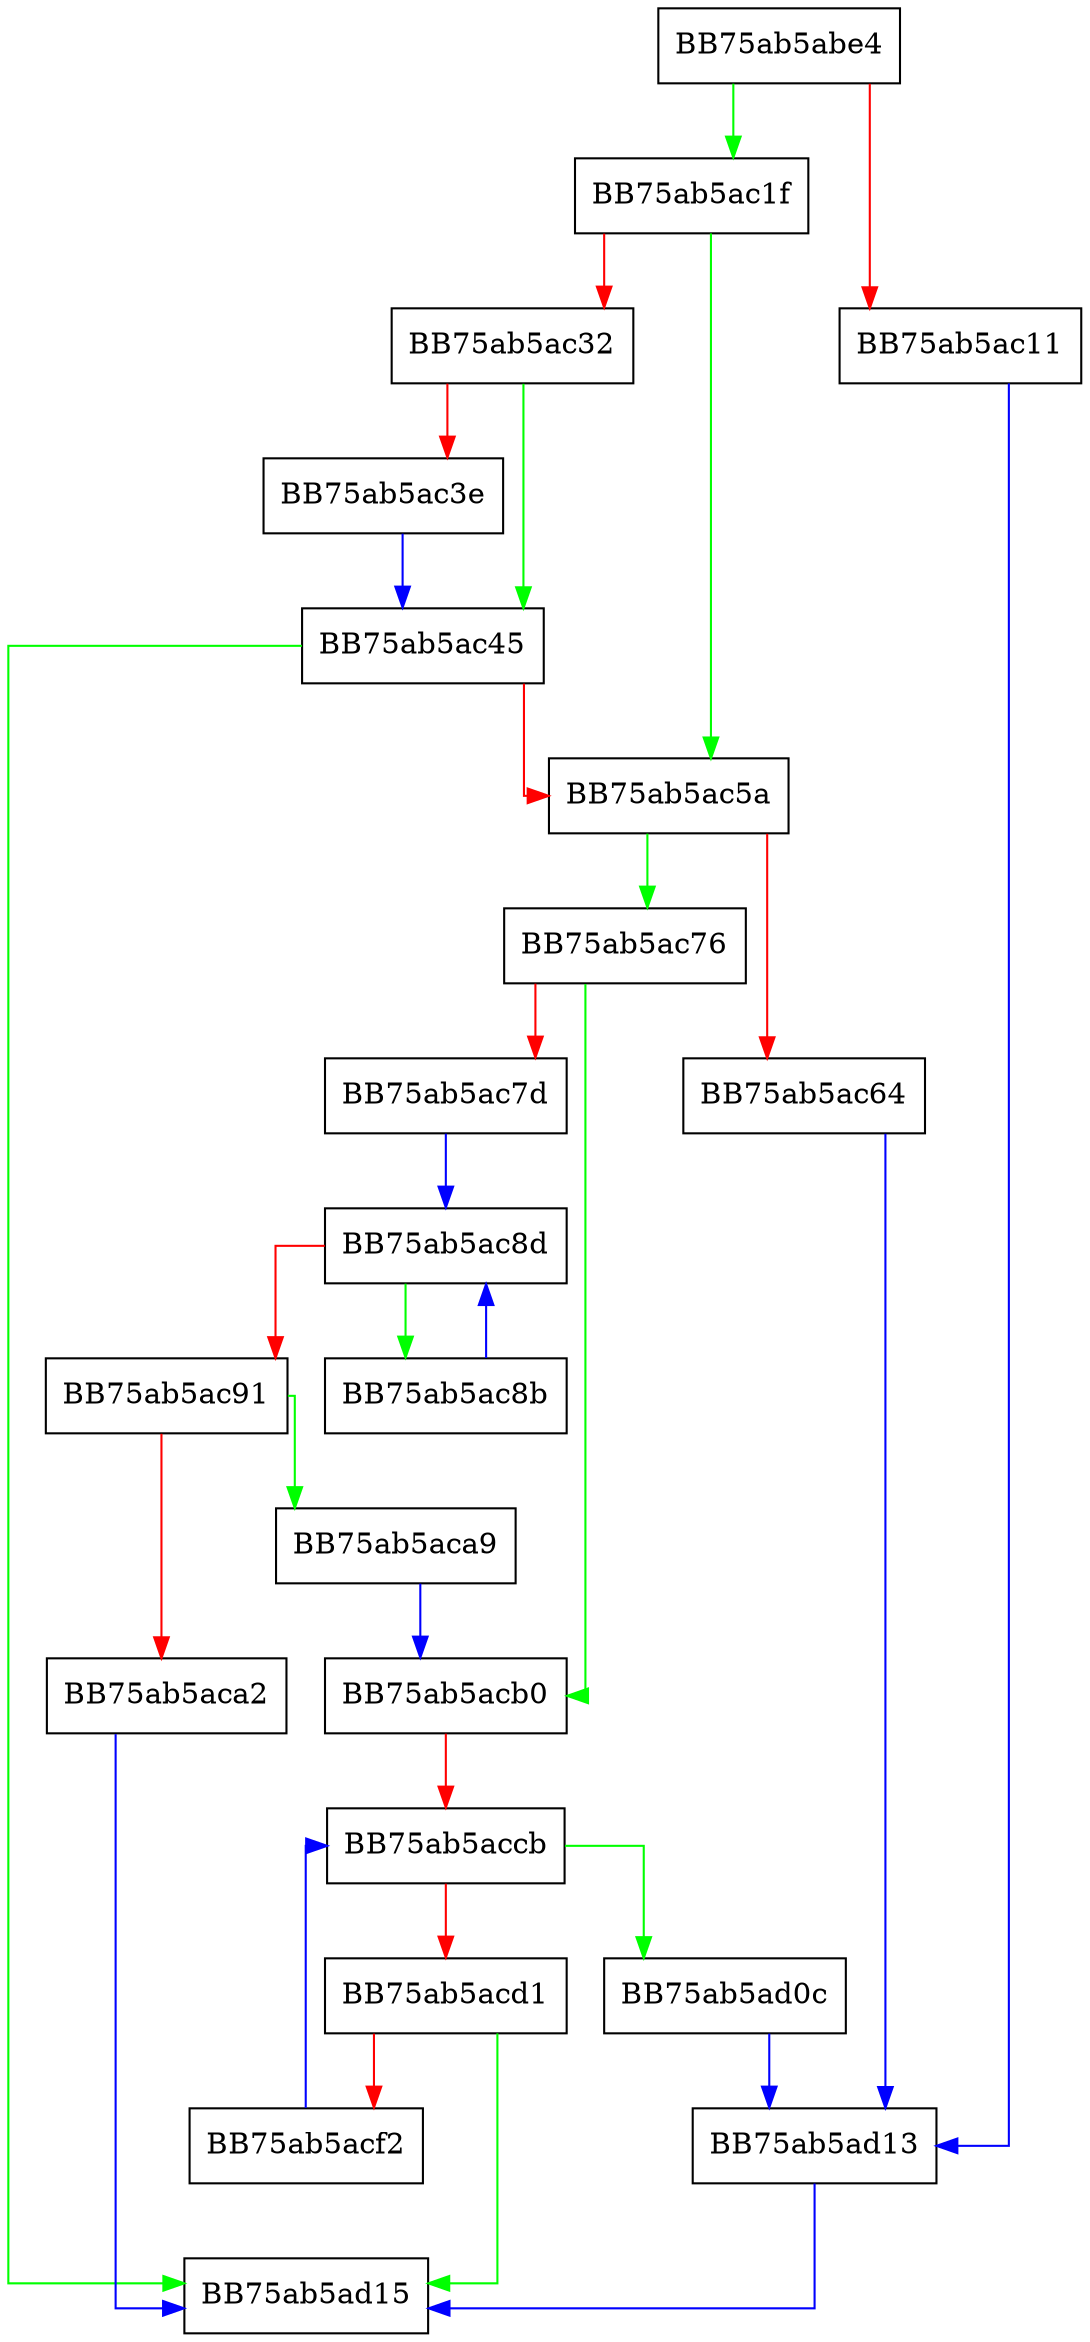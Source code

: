 digraph vdbePmaReadBlob {
  node [shape="box"];
  graph [splines=ortho];
  BB75ab5abe4 -> BB75ab5ac1f [color="green"];
  BB75ab5abe4 -> BB75ab5ac11 [color="red"];
  BB75ab5ac11 -> BB75ab5ad13 [color="blue"];
  BB75ab5ac1f -> BB75ab5ac5a [color="green"];
  BB75ab5ac1f -> BB75ab5ac32 [color="red"];
  BB75ab5ac32 -> BB75ab5ac45 [color="green"];
  BB75ab5ac32 -> BB75ab5ac3e [color="red"];
  BB75ab5ac3e -> BB75ab5ac45 [color="blue"];
  BB75ab5ac45 -> BB75ab5ad15 [color="green"];
  BB75ab5ac45 -> BB75ab5ac5a [color="red"];
  BB75ab5ac5a -> BB75ab5ac76 [color="green"];
  BB75ab5ac5a -> BB75ab5ac64 [color="red"];
  BB75ab5ac64 -> BB75ab5ad13 [color="blue"];
  BB75ab5ac76 -> BB75ab5acb0 [color="green"];
  BB75ab5ac76 -> BB75ab5ac7d [color="red"];
  BB75ab5ac7d -> BB75ab5ac8d [color="blue"];
  BB75ab5ac8b -> BB75ab5ac8d [color="blue"];
  BB75ab5ac8d -> BB75ab5ac8b [color="green"];
  BB75ab5ac8d -> BB75ab5ac91 [color="red"];
  BB75ab5ac91 -> BB75ab5aca9 [color="green"];
  BB75ab5ac91 -> BB75ab5aca2 [color="red"];
  BB75ab5aca2 -> BB75ab5ad15 [color="blue"];
  BB75ab5aca9 -> BB75ab5acb0 [color="blue"];
  BB75ab5acb0 -> BB75ab5accb [color="red"];
  BB75ab5accb -> BB75ab5ad0c [color="green"];
  BB75ab5accb -> BB75ab5acd1 [color="red"];
  BB75ab5acd1 -> BB75ab5ad15 [color="green"];
  BB75ab5acd1 -> BB75ab5acf2 [color="red"];
  BB75ab5acf2 -> BB75ab5accb [color="blue"];
  BB75ab5ad0c -> BB75ab5ad13 [color="blue"];
  BB75ab5ad13 -> BB75ab5ad15 [color="blue"];
}